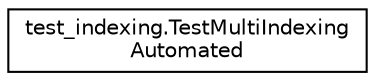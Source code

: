 digraph "Graphical Class Hierarchy"
{
 // LATEX_PDF_SIZE
  edge [fontname="Helvetica",fontsize="10",labelfontname="Helvetica",labelfontsize="10"];
  node [fontname="Helvetica",fontsize="10",shape=record];
  rankdir="LR";
  Node0 [label="test_indexing.TestMultiIndexing\lAutomated",height=0.2,width=0.4,color="black", fillcolor="white", style="filled",URL="$classtest__indexing_1_1TestMultiIndexingAutomated.html",tooltip=" "];
}
